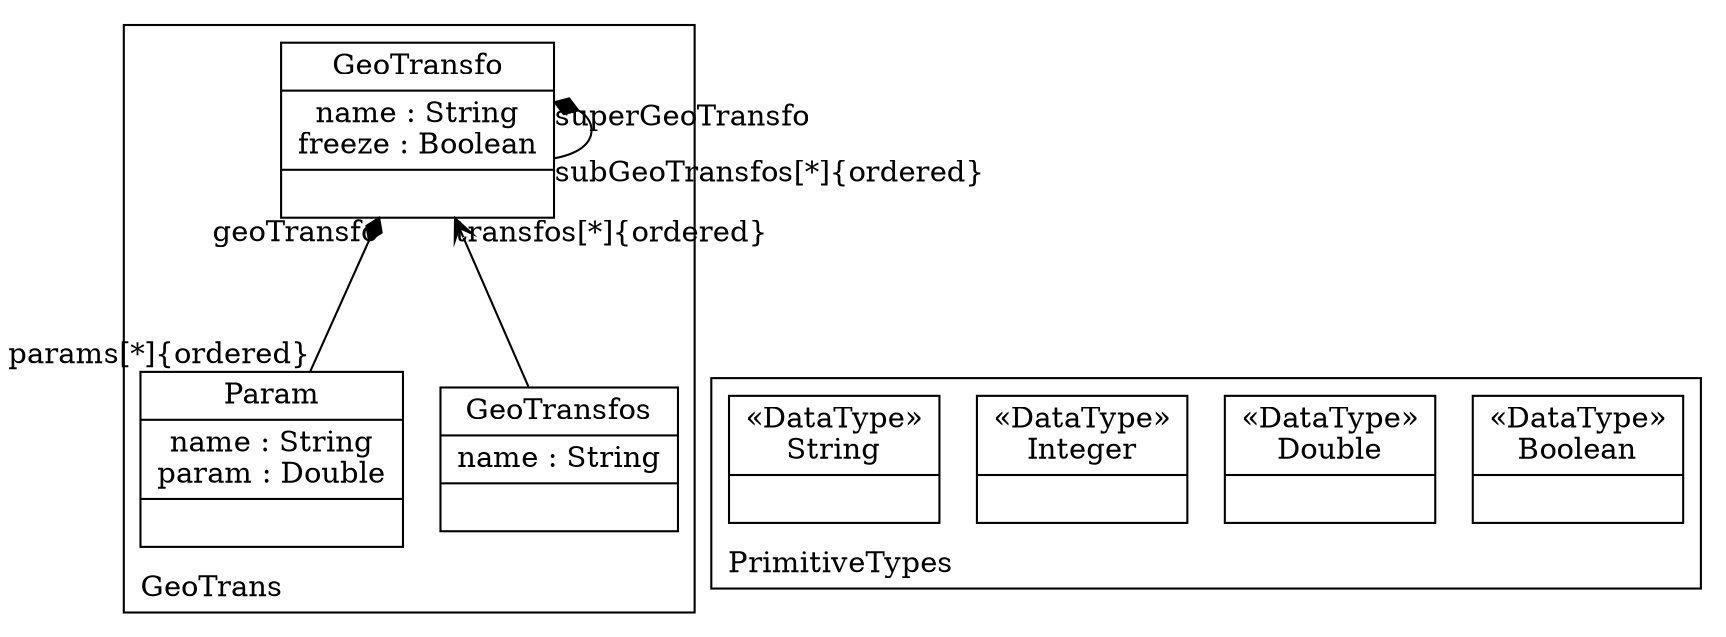 digraph "KM3 Model in DOT" {
graph[rankdir=BT,labeljust=l,labelloc=t,nodeSep=0.75,compound=true];
 subgraph "cluster_GeoTrans"{
labelloc=t
color=black
label=GeoTrans
 node[shape=record];
GeoTransfos[label="{GeoTransfos|name : String| }"]
 GeoTransfos->GeoTransfo[arrowhead=vee,arrowtail=diamond,headlabel="transfos[*]{ordered}",group=GeoTransfo,minlen=2,constraint=true,]
;
 node[shape=record];
GeoTransfo[label="{GeoTransfo|name : String\nfreeze : Boolean| }"]
 GeoTransfo->GeoTransfo[arrowhead=diamond,arrowtail=none,headlabel="superGeoTransfo",taillabel="subGeoTransfos[*]{ordered}",group=GeoTransfo,minlen=2,constraint=true,]
;
 node[shape=record];
Param[label="{Param|name : String\nparam : Double| }"]
 Param->GeoTransfo[arrowhead=diamond,arrowtail=none,headlabel="geoTransfo",taillabel="params[*]{ordered}",group=GeoTransfo,minlen=2,constraint=true,]
;

} subgraph "cluster_PrimitiveTypes"{
labelloc=t
color=black
label=PrimitiveTypes
 node[shape=record];
Boolean[label="{&#171;DataType&#187;\nBoolean|}"]
;
 node[shape=record];
Double[label="{&#171;DataType&#187;\nDouble|}"]
;
 node[shape=record];
Integer[label="{&#171;DataType&#187;\nInteger|}"]
;
 node[shape=record];
String[label="{&#171;DataType&#187;\nString|}"]
;

}
}